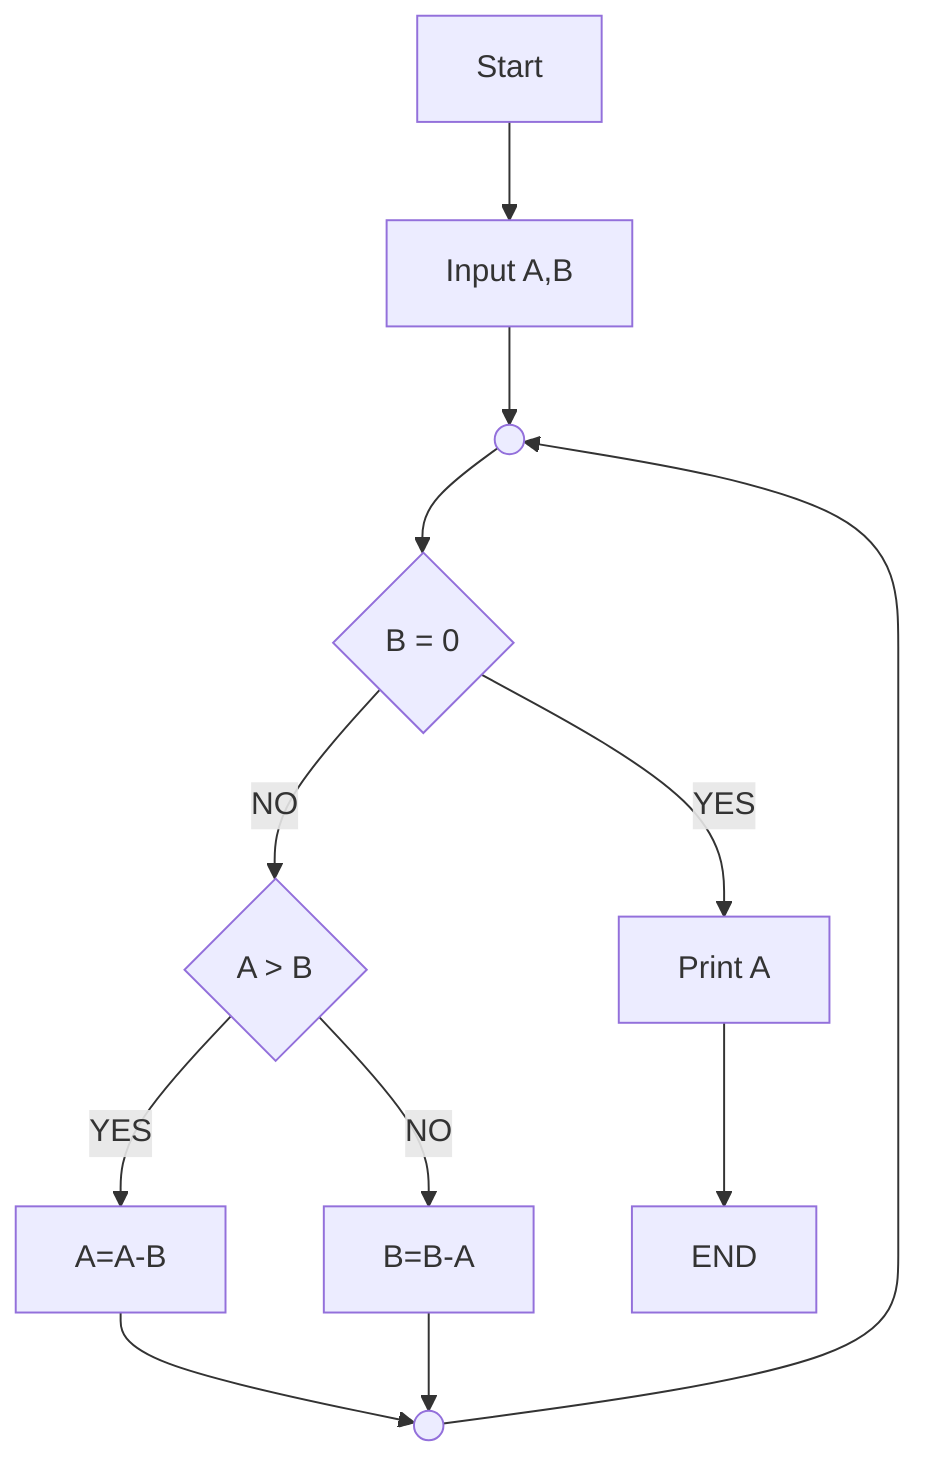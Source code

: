 graph TD
    Start --> 1[Input A,B]
    1 --> c1(( ))
    c1 --> cd1{B = 0}
    c2(( )) --> c1
    cd1 -->|NO| bno{A > B}
    cd1 -->|YES| pa[Print A]
    bno -->|NO| asb[B=B-A]
    bno -->|YES| asaa[A=A-B]
    asaa --> c2
    asb --> c2
    pa --> END